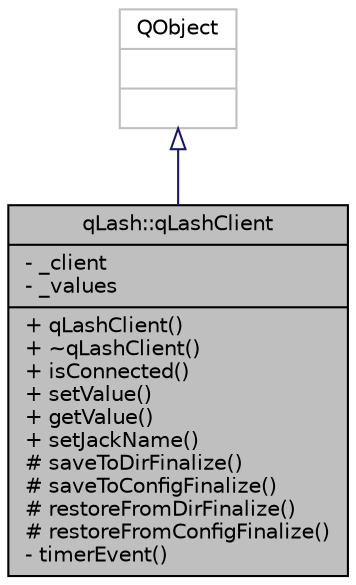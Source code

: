digraph "qLash::qLashClient"
{
 // LATEX_PDF_SIZE
  edge [fontname="Helvetica",fontsize="10",labelfontname="Helvetica",labelfontsize="10"];
  node [fontname="Helvetica",fontsize="10",shape=record];
  Node1 [label="{qLash::qLashClient\n|- _client\l- _values\l|+ qLashClient()\l+ ~qLashClient()\l+ isConnected()\l+ setValue()\l+ getValue()\l+ setJackName()\l# saveToDirFinalize()\l# saveToConfigFinalize()\l# restoreFromDirFinalize()\l# restoreFromConfigFinalize()\l- timerEvent()\l}",height=0.2,width=0.4,color="black", fillcolor="grey75", style="filled", fontcolor="black",tooltip="LASH frontend for Qt4."];
  Node2 -> Node1 [dir="back",color="midnightblue",fontsize="10",style="solid",arrowtail="onormal",fontname="Helvetica"];
  Node2 [label="{QObject\n||}",height=0.2,width=0.4,color="grey75", fillcolor="white", style="filled",tooltip=" "];
}
